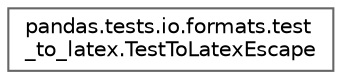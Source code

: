 digraph "Graphical Class Hierarchy"
{
 // LATEX_PDF_SIZE
  bgcolor="transparent";
  edge [fontname=Helvetica,fontsize=10,labelfontname=Helvetica,labelfontsize=10];
  node [fontname=Helvetica,fontsize=10,shape=box,height=0.2,width=0.4];
  rankdir="LR";
  Node0 [id="Node000000",label="pandas.tests.io.formats.test\l_to_latex.TestToLatexEscape",height=0.2,width=0.4,color="grey40", fillcolor="white", style="filled",URL="$d3/d35/classpandas_1_1tests_1_1io_1_1formats_1_1test__to__latex_1_1TestToLatexEscape.html",tooltip=" "];
}
